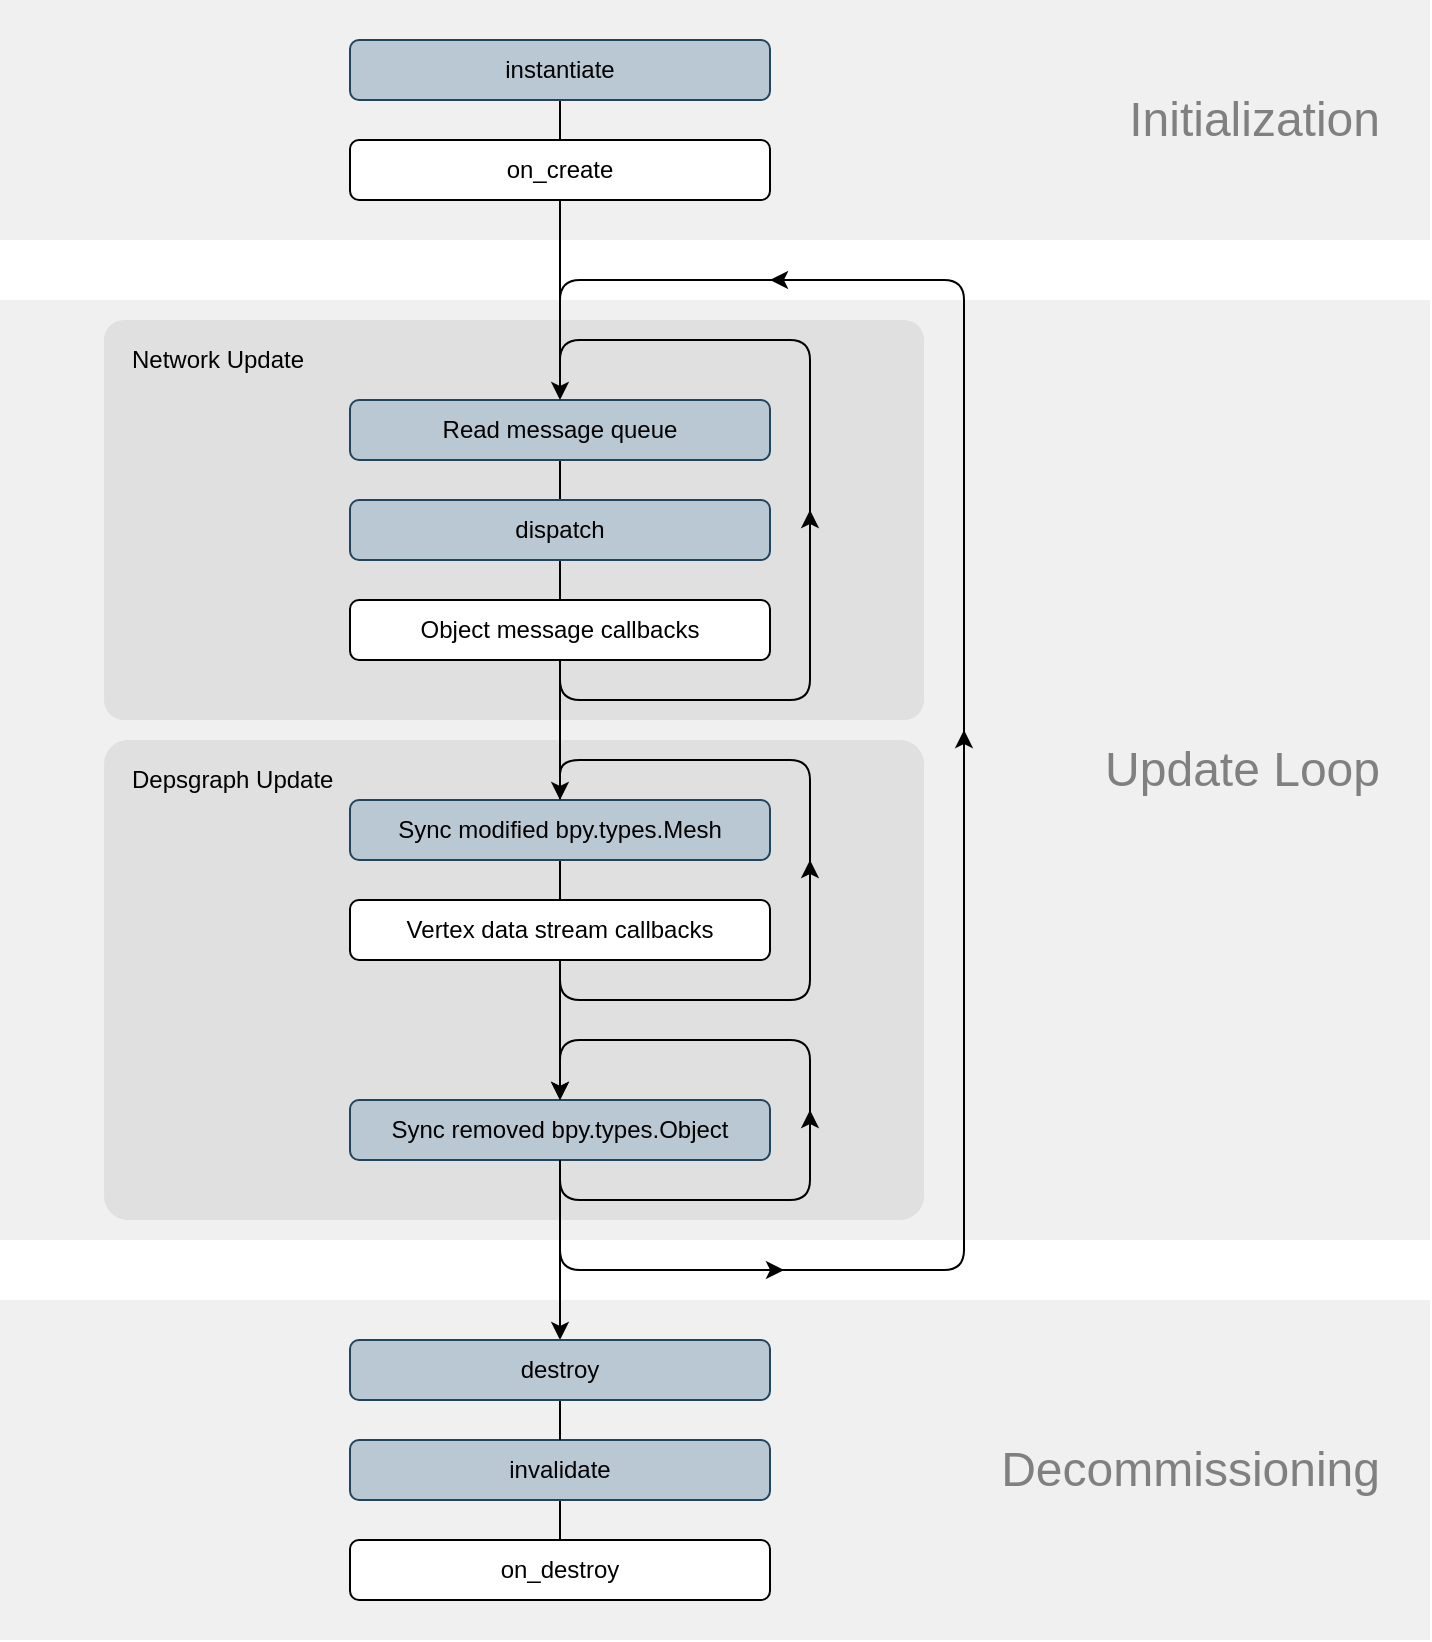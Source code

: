 <mxfile version="13.0.3" type="device"><diagram id="Atq0RyZMiyoJG6qFE-Hk" name="Page-1"><mxGraphModel dx="1185" dy="685" grid="1" gridSize="10" guides="1" tooltips="1" connect="1" arrows="1" fold="1" page="1" pageScale="1" pageWidth="850" pageHeight="1100" math="0" shadow="0"><root><mxCell id="0"/><mxCell id="1" parent="0"/><mxCell id="agbWCSnJK0HlKWqQcvlX-17" value="Update Loop" style="verticalLabelPosition=middle;verticalAlign=middle;html=1;shape=mxgraph.basic.rect;fillColor2=none;strokeWidth=1;size=20;indent=5;fontSize=24;align=right;labelPosition=center;fontColor=#808080;fillColor=#F0F0F0;strokeColor=none;spacingRight=24;" vertex="1" parent="1"><mxGeometry x="68" y="210" width="715" height="470" as="geometry"/></mxCell><mxCell id="agbWCSnJK0HlKWqQcvlX-61" value="Network Update" style="rounded=1;whiteSpace=wrap;html=1;fillColor=#E0E0E0;strokeColor=none;labelPosition=center;verticalLabelPosition=middle;align=left;verticalAlign=top;spacingLeft=12;spacingTop=6;arcSize=5;" vertex="1" parent="1"><mxGeometry x="120" y="220" width="410" height="200" as="geometry"/></mxCell><mxCell id="agbWCSnJK0HlKWqQcvlX-63" value="Depsgraph Update" style="rounded=1;whiteSpace=wrap;html=1;fillColor=#E0E0E0;strokeColor=none;labelPosition=center;verticalLabelPosition=middle;align=left;verticalAlign=top;spacingLeft=12;spacingTop=6;arcSize=5;" vertex="1" parent="1"><mxGeometry x="120" y="430" width="410" height="240" as="geometry"/></mxCell><mxCell id="agbWCSnJK0HlKWqQcvlX-35" value="Decommissioning" style="verticalLabelPosition=middle;verticalAlign=middle;html=1;shape=mxgraph.basic.rect;fillColor2=none;strokeWidth=1;size=20;indent=5;fontSize=24;align=right;labelPosition=center;fontColor=#808080;fillColor=#F0F0F0;strokeColor=none;spacingRight=24;" vertex="1" parent="1"><mxGeometry x="68" y="710" width="715" height="170" as="geometry"/></mxCell><mxCell id="agbWCSnJK0HlKWqQcvlX-34" style="edgeStyle=orthogonalEdgeStyle;rounded=0;orthogonalLoop=1;jettySize=auto;html=1;entryX=0.5;entryY=0;entryDx=0;entryDy=0;" edge="1" parent="1" source="agbWCSnJK0HlKWqQcvlX-21" target="agbWCSnJK0HlKWqQcvlX-32"><mxGeometry relative="1" as="geometry"/></mxCell><mxCell id="agbWCSnJK0HlKWqQcvlX-21" value="Sync removed bpy.types.Object" style="rounded=1;whiteSpace=wrap;html=1;fillColor=#bac8d3;strokeColor=#23445d;" vertex="1" parent="1"><mxGeometry x="243" y="610" width="210" height="30" as="geometry"/></mxCell><mxCell id="agbWCSnJK0HlKWqQcvlX-22" style="edgeStyle=orthogonalEdgeStyle;orthogonalLoop=1;jettySize=auto;html=1;entryX=0.5;entryY=0;entryDx=0;entryDy=0;startArrow=none;startFill=0;strokeColor=#000000;fontSize=24;rounded=1;jumpStyle=none;comic=0;shadow=0;" edge="1" parent="1" target="agbWCSnJK0HlKWqQcvlX-21"><mxGeometry relative="1" as="geometry"><Array as="points"><mxPoint x="348" y="480"/></Array><mxPoint x="348" y="570" as="sourcePoint"/></mxGeometry></mxCell><mxCell id="agbWCSnJK0HlKWqQcvlX-23" style="edgeStyle=orthogonalEdgeStyle;curved=1;orthogonalLoop=1;jettySize=auto;html=1;exitX=0.5;exitY=1;exitDx=0;exitDy=0;startArrow=none;startFill=0;strokeColor=#000000;fontSize=24;" edge="1" parent="1"><mxGeometry relative="1" as="geometry"><mxPoint x="348" y="640" as="sourcePoint"/><mxPoint x="348" y="640" as="targetPoint"/></mxGeometry></mxCell><mxCell id="agbWCSnJK0HlKWqQcvlX-29" style="edgeStyle=orthogonalEdgeStyle;curved=1;orthogonalLoop=1;jettySize=auto;html=1;exitX=0.5;exitY=1;exitDx=0;exitDy=0;startArrow=none;startFill=0;strokeColor=#000000;fontSize=24;" edge="1" parent="1"><mxGeometry relative="1" as="geometry"><mxPoint x="348" y="110" as="sourcePoint"/><mxPoint x="348" y="110" as="targetPoint"/></mxGeometry></mxCell><mxCell id="agbWCSnJK0HlKWqQcvlX-43" style="edgeStyle=orthogonalEdgeStyle;rounded=0;orthogonalLoop=1;jettySize=auto;html=1;entryX=0.5;entryY=0;entryDx=0;entryDy=0;endArrow=none;endFill=0;" edge="1" parent="1" source="agbWCSnJK0HlKWqQcvlX-31" target="agbWCSnJK0HlKWqQcvlX-37"><mxGeometry relative="1" as="geometry"/></mxCell><mxCell id="agbWCSnJK0HlKWqQcvlX-31" value="invalidate" style="rounded=1;whiteSpace=wrap;html=1;fillColor=#bac8d3;strokeColor=#23445d;" vertex="1" parent="1"><mxGeometry x="243" y="780" width="210" height="30" as="geometry"/></mxCell><mxCell id="agbWCSnJK0HlKWqQcvlX-33" style="edgeStyle=orthogonalEdgeStyle;rounded=0;orthogonalLoop=1;jettySize=auto;html=1;endArrow=none;endFill=0;" edge="1" parent="1" source="agbWCSnJK0HlKWqQcvlX-32" target="agbWCSnJK0HlKWqQcvlX-31"><mxGeometry relative="1" as="geometry"/></mxCell><mxCell id="agbWCSnJK0HlKWqQcvlX-32" value="destroy" style="rounded=1;whiteSpace=wrap;html=1;fillColor=#bac8d3;strokeColor=#23445d;" vertex="1" parent="1"><mxGeometry x="243" y="730" width="210" height="30" as="geometry"/></mxCell><mxCell id="agbWCSnJK0HlKWqQcvlX-36" value="Initialization" style="verticalLabelPosition=middle;verticalAlign=middle;html=1;shape=mxgraph.basic.rect;fillColor2=none;strokeWidth=1;size=20;indent=5;fontSize=24;align=right;labelPosition=center;fontColor=#808080;fillColor=#F0F0F0;strokeColor=none;spacingRight=24;" vertex="1" parent="1"><mxGeometry x="68" y="60" width="715" height="120" as="geometry"/></mxCell><mxCell id="agbWCSnJK0HlKWqQcvlX-37" value="on_destroy" style="rounded=1;whiteSpace=wrap;html=1;" vertex="1" parent="1"><mxGeometry x="243" y="830" width="210" height="30" as="geometry"/></mxCell><mxCell id="agbWCSnJK0HlKWqQcvlX-54" style="edgeStyle=orthogonalEdgeStyle;rounded=0;orthogonalLoop=1;jettySize=auto;html=1;endArrow=none;endFill=0;" edge="1" parent="1" source="agbWCSnJK0HlKWqQcvlX-47"><mxGeometry relative="1" as="geometry"><mxPoint x="348" y="460" as="targetPoint"/></mxGeometry></mxCell><mxCell id="agbWCSnJK0HlKWqQcvlX-47" value="Object message callbacks" style="rounded=1;whiteSpace=wrap;html=1;" vertex="1" parent="1"><mxGeometry x="243" y="360" width="210" height="30" as="geometry"/></mxCell><mxCell id="agbWCSnJK0HlKWqQcvlX-48" style="edgeStyle=orthogonalEdgeStyle;rounded=0;comic=0;jumpStyle=none;orthogonalLoop=1;jettySize=auto;html=1;entryX=0.5;entryY=0;entryDx=0;entryDy=0;shadow=0;startArrow=none;startFill=0;strokeColor=#000000;fontSize=24;endArrow=none;endFill=0;" edge="1" parent="1" source="agbWCSnJK0HlKWqQcvlX-49" target="agbWCSnJK0HlKWqQcvlX-47"><mxGeometry relative="1" as="geometry"/></mxCell><mxCell id="agbWCSnJK0HlKWqQcvlX-49" value="Read message queue" style="rounded=1;whiteSpace=wrap;html=1;fillColor=#bac8d3;strokeColor=#23445d;" vertex="1" parent="1"><mxGeometry x="243" y="260" width="210" height="30" as="geometry"/></mxCell><mxCell id="agbWCSnJK0HlKWqQcvlX-50" style="edgeStyle=orthogonalEdgeStyle;orthogonalLoop=1;jettySize=auto;html=1;entryX=0.5;entryY=0;entryDx=0;entryDy=0;startArrow=none;startFill=0;strokeColor=#000000;fontSize=24;rounded=1;jumpStyle=none;comic=0;shadow=0;" edge="1" parent="1" source="agbWCSnJK0HlKWqQcvlX-47" target="agbWCSnJK0HlKWqQcvlX-49"><mxGeometry relative="1" as="geometry"><Array as="points"><mxPoint x="348" y="410"/><mxPoint x="473" y="410"/><mxPoint x="473" y="230"/><mxPoint x="348" y="230"/></Array></mxGeometry></mxCell><mxCell id="agbWCSnJK0HlKWqQcvlX-51" style="edgeStyle=orthogonalEdgeStyle;curved=1;orthogonalLoop=1;jettySize=auto;html=1;exitX=0.5;exitY=1;exitDx=0;exitDy=0;startArrow=none;startFill=0;strokeColor=#000000;fontSize=24;" edge="1" parent="1" source="agbWCSnJK0HlKWqQcvlX-47" target="agbWCSnJK0HlKWqQcvlX-47"><mxGeometry relative="1" as="geometry"/></mxCell><mxCell id="agbWCSnJK0HlKWqQcvlX-52" value="dispatch" style="rounded=1;whiteSpace=wrap;html=1;fillColor=#bac8d3;strokeColor=#23445d;" vertex="1" parent="1"><mxGeometry x="243" y="310" width="210" height="30" as="geometry"/></mxCell><mxCell id="agbWCSnJK0HlKWqQcvlX-57" style="edgeStyle=orthogonalEdgeStyle;rounded=0;orthogonalLoop=1;jettySize=auto;html=1;entryX=0.5;entryY=0;entryDx=0;entryDy=0;endArrow=none;endFill=0;" edge="1" parent="1" source="agbWCSnJK0HlKWqQcvlX-58" target="agbWCSnJK0HlKWqQcvlX-59"><mxGeometry relative="1" as="geometry"/></mxCell><mxCell id="agbWCSnJK0HlKWqQcvlX-58" value="instantiate" style="rounded=1;whiteSpace=wrap;html=1;fillColor=#bac8d3;strokeColor=#23445d;" vertex="1" parent="1"><mxGeometry x="243" y="80" width="210" height="30" as="geometry"/></mxCell><mxCell id="agbWCSnJK0HlKWqQcvlX-72" style="edgeStyle=orthogonalEdgeStyle;rounded=0;orthogonalLoop=1;jettySize=auto;html=1;endArrow=none;endFill=0;" edge="1" parent="1" source="agbWCSnJK0HlKWqQcvlX-59"><mxGeometry relative="1" as="geometry"><mxPoint x="348" y="250" as="targetPoint"/></mxGeometry></mxCell><mxCell id="agbWCSnJK0HlKWqQcvlX-59" value="on_create" style="rounded=1;whiteSpace=wrap;html=1;" vertex="1" parent="1"><mxGeometry x="243" y="130" width="210" height="30" as="geometry"/></mxCell><mxCell id="agbWCSnJK0HlKWqQcvlX-64" style="edgeStyle=orthogonalEdgeStyle;orthogonalLoop=1;jettySize=auto;html=1;startArrow=none;startFill=0;strokeColor=#000000;fontSize=24;rounded=1;jumpStyle=none;comic=0;shadow=0;entryX=0.5;entryY=0;entryDx=0;entryDy=0;" edge="1" parent="1" target="agbWCSnJK0HlKWqQcvlX-21"><mxGeometry relative="1" as="geometry"><Array as="points"><mxPoint x="348" y="660"/><mxPoint x="473" y="660"/><mxPoint x="473" y="580"/><mxPoint x="348" y="580"/></Array><mxPoint x="348" y="640" as="sourcePoint"/><mxPoint x="325" y="570" as="targetPoint"/></mxGeometry></mxCell><mxCell id="agbWCSnJK0HlKWqQcvlX-65" value="" style="endArrow=classic;html=1;" edge="1" parent="1"><mxGeometry width="50" height="50" relative="1" as="geometry"><mxPoint x="473" y="625" as="sourcePoint"/><mxPoint x="473" y="615" as="targetPoint"/></mxGeometry></mxCell><mxCell id="agbWCSnJK0HlKWqQcvlX-67" value="" style="endArrow=classic;html=1;" edge="1" parent="1"><mxGeometry width="50" height="50" relative="1" as="geometry"><mxPoint x="473" y="325" as="sourcePoint"/><mxPoint x="473" y="315" as="targetPoint"/></mxGeometry></mxCell><mxCell id="agbWCSnJK0HlKWqQcvlX-68" value="Vertex data stream callbacks" style="rounded=1;whiteSpace=wrap;html=1;" vertex="1" parent="1"><mxGeometry x="243" y="510" width="210" height="30" as="geometry"/></mxCell><mxCell id="agbWCSnJK0HlKWqQcvlX-69" value="Sync modified bpy.types.Mesh" style="rounded=1;whiteSpace=wrap;html=1;fillColor=#bac8d3;strokeColor=#23445d;" vertex="1" parent="1"><mxGeometry x="243" y="460" width="210" height="30" as="geometry"/></mxCell><mxCell id="agbWCSnJK0HlKWqQcvlX-70" style="edgeStyle=orthogonalEdgeStyle;orthogonalLoop=1;jettySize=auto;html=1;entryX=0.5;entryY=0;entryDx=0;entryDy=0;startArrow=none;startFill=0;strokeColor=#000000;fontSize=24;rounded=1;jumpStyle=none;comic=0;shadow=0;" edge="1" parent="1" source="agbWCSnJK0HlKWqQcvlX-68" target="agbWCSnJK0HlKWqQcvlX-69"><mxGeometry relative="1" as="geometry"><Array as="points"><mxPoint x="348" y="560"/><mxPoint x="473" y="560"/><mxPoint x="473" y="440"/><mxPoint x="348" y="440"/></Array></mxGeometry></mxCell><mxCell id="agbWCSnJK0HlKWqQcvlX-71" value="" style="endArrow=classic;html=1;" edge="1" parent="1"><mxGeometry width="50" height="50" relative="1" as="geometry"><mxPoint x="473" y="500" as="sourcePoint"/><mxPoint x="473" y="490" as="targetPoint"/></mxGeometry></mxCell><mxCell id="agbWCSnJK0HlKWqQcvlX-73" value="" style="endArrow=none;html=1;endFill=0;" edge="1" parent="1"><mxGeometry width="50" height="50" relative="1" as="geometry"><mxPoint x="348" y="665" as="sourcePoint"/><mxPoint x="348" y="220" as="targetPoint"/><Array as="points"><mxPoint x="348" y="695"/><mxPoint x="550" y="695"/><mxPoint x="550" y="200"/><mxPoint x="348" y="200"/></Array></mxGeometry></mxCell><mxCell id="agbWCSnJK0HlKWqQcvlX-74" value="" style="endArrow=classic;html=1;" edge="1" parent="1"><mxGeometry width="50" height="50" relative="1" as="geometry"><mxPoint x="550" y="435" as="sourcePoint"/><mxPoint x="550" y="425" as="targetPoint"/></mxGeometry></mxCell><mxCell id="agbWCSnJK0HlKWqQcvlX-75" value="" style="endArrow=classic;html=1;" edge="1" parent="1"><mxGeometry width="50" height="50" relative="1" as="geometry"><mxPoint x="450" y="695" as="sourcePoint"/><mxPoint x="460" y="695" as="targetPoint"/></mxGeometry></mxCell><mxCell id="agbWCSnJK0HlKWqQcvlX-76" value="" style="endArrow=classic;html=1;" edge="1" parent="1"><mxGeometry width="50" height="50" relative="1" as="geometry"><mxPoint x="460" y="200" as="sourcePoint"/><mxPoint x="453" y="200" as="targetPoint"/></mxGeometry></mxCell></root></mxGraphModel></diagram></mxfile>